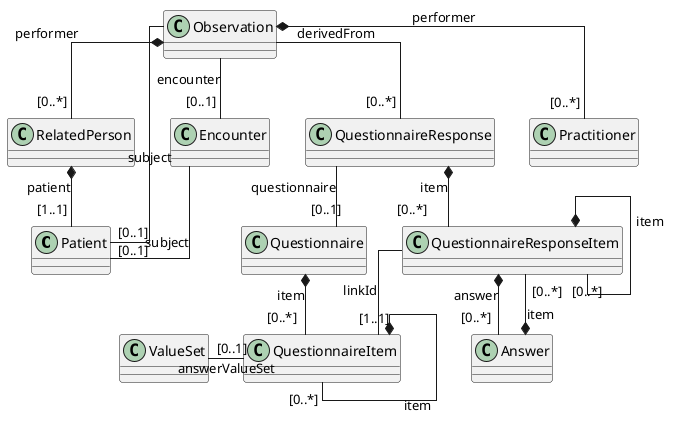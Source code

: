 @startuml
' ========================================
' start: configuration
' ========================================

skinparam linetype ortho

' ========================================
' end: configuration
' ========================================

' ========================================
' start: definition of entities/classes
' ========================================

class Patient {
}

class RelatedPerson {
}

class Encounter {
}

class Observation {
}

class Questionnaire {
}

class QuestionnaireItem {
}

class QuestionnaireResponseItem {
}

class ValueSet {
}

' ========================================
' end: definition of entities/classes
' ========================================

' ========================================
' start: definition of notes
' ========================================


' ========================================
' end: definition of notes
' ========================================


' ========================================
' start: definition of associations
' ========================================

Questionnaire *-- "[0..*]" QuestionnaireItem : item
QuestionnaireItem *-- "[0..*]" QuestionnaireItem : item
QuestionnaireItem -l- "[0..1]" ValueSet : answerValueSet


QuestionnaireResponse -- "[0..1]" Questionnaire : questionnaire
QuestionnaireResponse *-- "[0..*]" QuestionnaireResponseItem : item
QuestionnaireResponseItem *-- "[0..*]" QuestionnaireResponseItem : item
QuestionnaireResponseItem -- "[1..1]" QuestionnaireItem : linkId
QuestionnaireResponseItem *-- "[0..*]" Answer : answer
Answer *-- "[0..*]" QuestionnaireResponseItem : item

Encounter -- "[0..1]" Patient: subject

Observation -- "[0..1]" Patient: subject
Observation -- "[0..1]" Encounter: encounter
Observation -- "[0..*]" QuestionnaireResponse: derivedFrom
Observation *-- "[0..*]" RelatedPerson : performer
Observation *-- "[0..*]" Practitioner : performer

RelatedPerson *-- "[1..1]" Patient : patient

' ========================================
' end: definition of associations
' ========================================
@enduml
